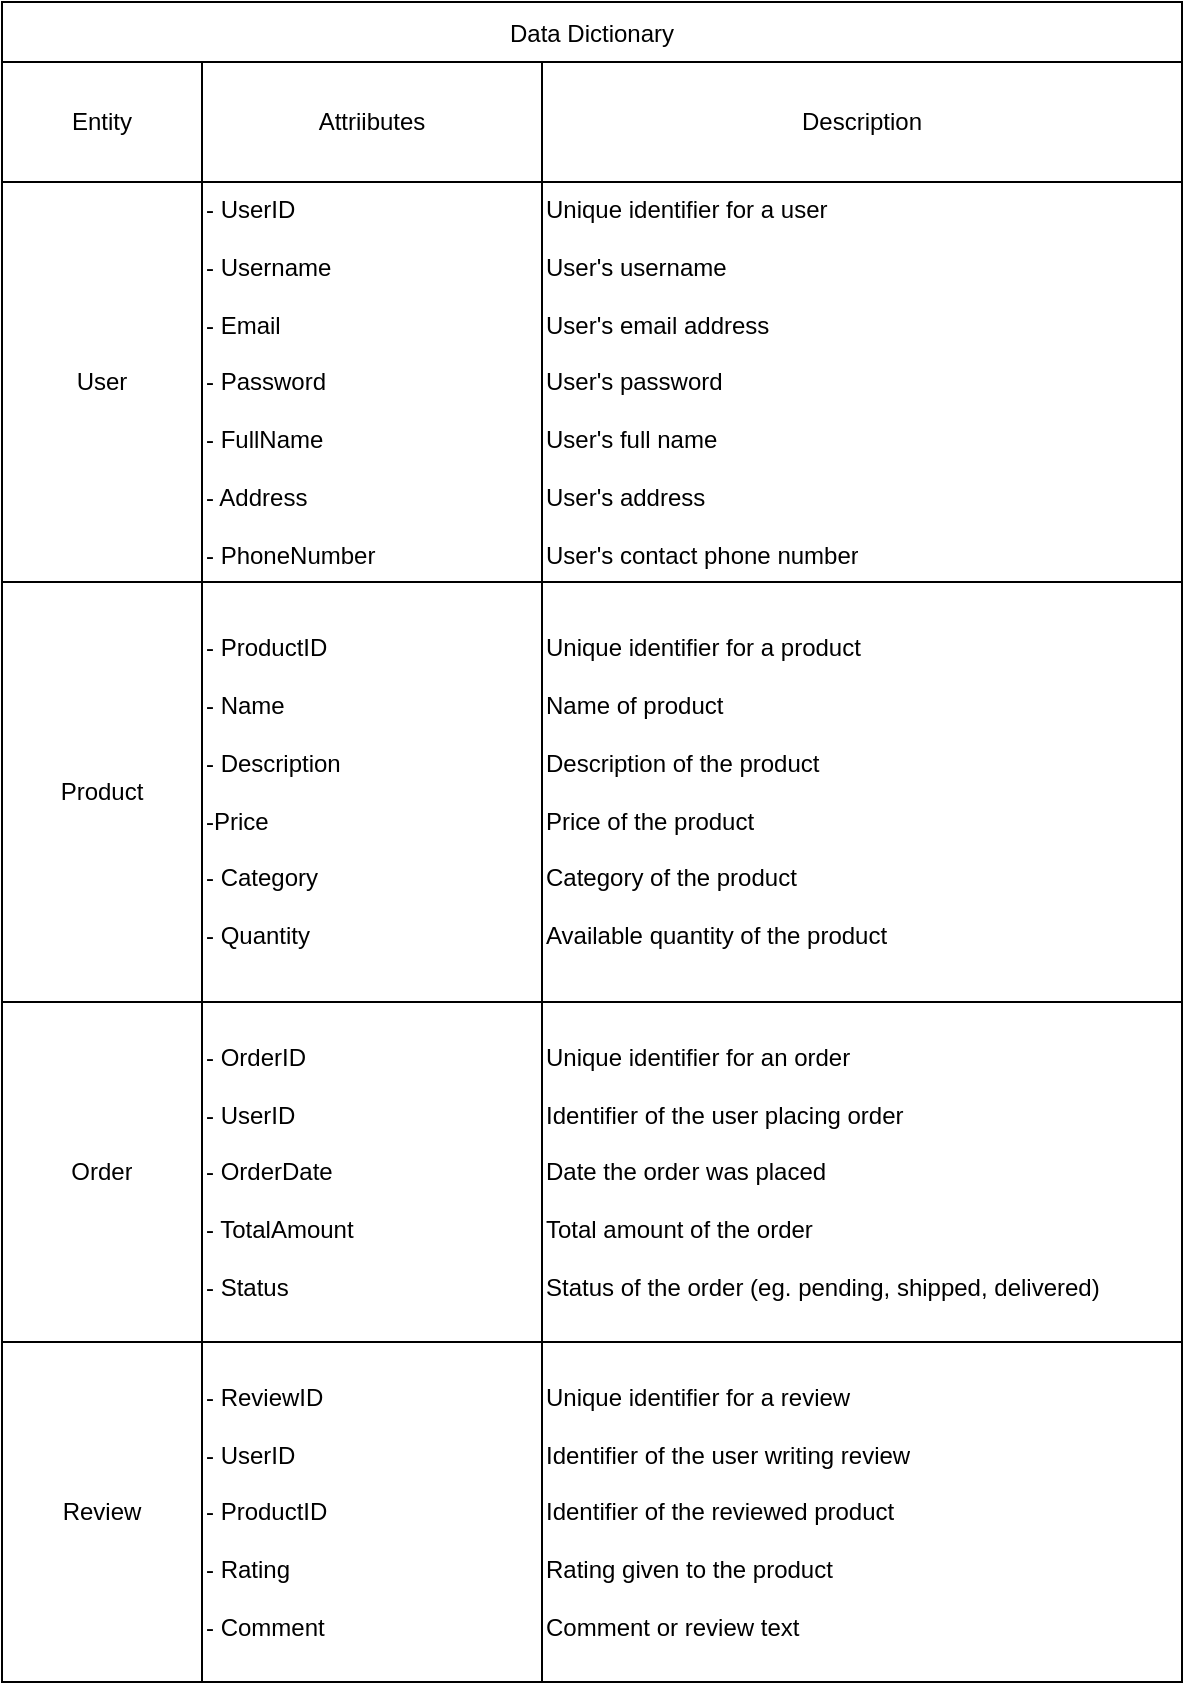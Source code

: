<mxfile><diagram id="QM_PpAa6MCE-IDyK2JF3" name="Page-1"><mxGraphModel dx="832" dy="518" grid="1" gridSize="10" guides="1" tooltips="1" connect="1" arrows="1" fold="1" page="1" pageScale="1" pageWidth="850" pageHeight="1100" math="0" shadow="0"><root><mxCell id="0"/><mxCell id="1" parent="0"/><mxCell id="66" value="Data Dictionary" style="shape=table;startSize=30;container=1;collapsible=0;childLayout=tableLayout;" parent="1" vertex="1"><mxGeometry x="20" y="40" width="590" height="840" as="geometry"/></mxCell><mxCell id="67" value="" style="shape=tableRow;horizontal=0;startSize=0;swimlaneHead=0;swimlaneBody=0;top=0;left=0;bottom=0;right=0;collapsible=0;dropTarget=0;fillColor=none;points=[[0,0.5],[1,0.5]];portConstraint=eastwest;" parent="66" vertex="1"><mxGeometry y="30" width="590" height="60" as="geometry"/></mxCell><mxCell id="68" value="Entity" style="shape=partialRectangle;html=1;whiteSpace=wrap;connectable=0;overflow=hidden;fillColor=none;top=0;left=0;bottom=0;right=0;pointerEvents=1;" parent="67" vertex="1"><mxGeometry width="100" height="60" as="geometry"><mxRectangle width="100" height="60" as="alternateBounds"/></mxGeometry></mxCell><mxCell id="69" value="Attriibutes" style="shape=partialRectangle;html=1;whiteSpace=wrap;connectable=0;overflow=hidden;fillColor=none;top=0;left=0;bottom=0;right=0;pointerEvents=1;" parent="67" vertex="1"><mxGeometry x="100" width="170" height="60" as="geometry"><mxRectangle width="170" height="60" as="alternateBounds"/></mxGeometry></mxCell><mxCell id="70" value="&lt;div style=&quot;&quot;&gt;&lt;span style=&quot;background-color: initial;&quot;&gt;Description&lt;/span&gt;&lt;/div&gt;" style="shape=partialRectangle;html=1;whiteSpace=wrap;connectable=0;overflow=hidden;fillColor=none;top=0;left=0;bottom=0;right=0;pointerEvents=1;align=center;" parent="67" vertex="1"><mxGeometry x="270" width="320" height="60" as="geometry"><mxRectangle width="320" height="60" as="alternateBounds"/></mxGeometry></mxCell><mxCell id="71" value="" style="shape=tableRow;horizontal=0;startSize=0;swimlaneHead=0;swimlaneBody=0;top=0;left=0;bottom=0;right=0;collapsible=0;dropTarget=0;fillColor=none;points=[[0,0.5],[1,0.5]];portConstraint=eastwest;" parent="66" vertex="1"><mxGeometry y="90" width="590" height="200" as="geometry"/></mxCell><mxCell id="72" value="User" style="shape=partialRectangle;html=1;whiteSpace=wrap;connectable=0;overflow=hidden;fillColor=none;top=0;left=0;bottom=0;right=0;pointerEvents=1;" parent="71" vertex="1"><mxGeometry width="100" height="200" as="geometry"><mxRectangle width="100" height="200" as="alternateBounds"/></mxGeometry></mxCell><mxCell id="73" value="&lt;div style=&quot;&quot;&gt;&lt;span style=&quot;background-color: initial;&quot;&gt;- UserID&lt;/span&gt;&lt;/div&gt;&lt;div style=&quot;&quot;&gt;&lt;br&gt;&lt;/div&gt;&lt;div style=&quot;&quot;&gt;&lt;span style=&quot;background-color: initial;&quot;&gt;- Username&lt;/span&gt;&lt;/div&gt;&lt;div style=&quot;&quot;&gt;&lt;br&gt;&lt;/div&gt;&lt;div style=&quot;&quot;&gt;&lt;span style=&quot;background-color: initial;&quot;&gt;- Email&lt;/span&gt;&lt;/div&gt;&lt;div style=&quot;&quot;&gt;&lt;br&gt;&lt;/div&gt;&lt;div style=&quot;&quot;&gt;&lt;span style=&quot;background-color: initial;&quot;&gt;- Password&lt;/span&gt;&lt;/div&gt;&lt;div style=&quot;&quot;&gt;&lt;br&gt;&lt;/div&gt;&lt;div style=&quot;&quot;&gt;&lt;span style=&quot;background-color: initial;&quot;&gt;- FullName&lt;/span&gt;&lt;/div&gt;&lt;div style=&quot;&quot;&gt;&lt;br&gt;&lt;/div&gt;&lt;div style=&quot;&quot;&gt;&lt;span style=&quot;background-color: initial;&quot;&gt;- Address&lt;/span&gt;&lt;/div&gt;&lt;div style=&quot;&quot;&gt;&lt;br&gt;&lt;/div&gt;&lt;div style=&quot;&quot;&gt;&lt;span style=&quot;background-color: initial;&quot;&gt;- PhoneNumber&lt;/span&gt;&lt;/div&gt;" style="shape=partialRectangle;html=1;whiteSpace=wrap;connectable=0;overflow=hidden;fillColor=none;top=0;left=0;bottom=0;right=0;pointerEvents=1;align=left;" parent="71" vertex="1"><mxGeometry x="100" width="170" height="200" as="geometry"><mxRectangle width="170" height="200" as="alternateBounds"/></mxGeometry></mxCell><mxCell id="74" value="Unique identifier for a user&lt;br&gt;&lt;br&gt;User's username&lt;br&gt;&lt;br&gt;User's email address&lt;br&gt;&lt;br&gt;User's password&lt;br&gt;&lt;br&gt;User's full name&lt;br&gt;&lt;br&gt;User's address&lt;br&gt;&lt;br&gt;User's contact phone number" style="shape=partialRectangle;html=1;whiteSpace=wrap;connectable=0;overflow=hidden;fillColor=none;top=0;left=0;bottom=0;right=0;pointerEvents=1;align=left;" parent="71" vertex="1"><mxGeometry x="270" width="320" height="200" as="geometry"><mxRectangle width="320" height="200" as="alternateBounds"/></mxGeometry></mxCell><mxCell id="75" value="" style="shape=tableRow;horizontal=0;startSize=0;swimlaneHead=0;swimlaneBody=0;top=0;left=0;bottom=0;right=0;collapsible=0;dropTarget=0;fillColor=none;points=[[0,0.5],[1,0.5]];portConstraint=eastwest;" parent="66" vertex="1"><mxGeometry y="290" width="590" height="210" as="geometry"/></mxCell><mxCell id="76" value="Product" style="shape=partialRectangle;html=1;whiteSpace=wrap;connectable=0;overflow=hidden;fillColor=none;top=0;left=0;bottom=0;right=0;pointerEvents=1;" parent="75" vertex="1"><mxGeometry width="100" height="210" as="geometry"><mxRectangle width="100" height="210" as="alternateBounds"/></mxGeometry></mxCell><mxCell id="77" value="- ProductID&lt;br&gt;&lt;br&gt;- Name&lt;br&gt;&lt;br&gt;- Description&lt;br&gt;&lt;br&gt;-Price&lt;br&gt;&lt;br&gt;- Category&lt;br&gt;&lt;br&gt;- Quantity" style="shape=partialRectangle;html=1;whiteSpace=wrap;connectable=0;overflow=hidden;fillColor=none;top=0;left=0;bottom=0;right=0;pointerEvents=1;align=left;" parent="75" vertex="1"><mxGeometry x="100" width="170" height="210" as="geometry"><mxRectangle width="170" height="210" as="alternateBounds"/></mxGeometry></mxCell><mxCell id="78" value="&lt;span style=&quot;&quot;&gt;Unique identifier for a product&lt;/span&gt;&lt;br style=&quot;&quot;&gt;&lt;br style=&quot;&quot;&gt;Name of product&lt;br style=&quot;&quot;&gt;&lt;br style=&quot;&quot;&gt;Description of the product&amp;nbsp;&lt;br style=&quot;&quot;&gt;&lt;br style=&quot;&quot;&gt;Price of the product&lt;br style=&quot;&quot;&gt;&lt;br style=&quot;&quot;&gt;Category of the product&lt;br&gt;&lt;br style=&quot;&quot;&gt;Available quantity of the product" style="shape=partialRectangle;html=1;whiteSpace=wrap;connectable=0;overflow=hidden;fillColor=none;top=0;left=0;bottom=0;right=0;pointerEvents=1;align=left;" parent="75" vertex="1"><mxGeometry x="270" width="320" height="210" as="geometry"><mxRectangle width="320" height="210" as="alternateBounds"/></mxGeometry></mxCell><mxCell id="79" value="" style="shape=tableRow;horizontal=0;startSize=0;swimlaneHead=0;swimlaneBody=0;top=0;left=0;bottom=0;right=0;collapsible=0;dropTarget=0;fillColor=none;points=[[0,0.5],[1,0.5]];portConstraint=eastwest;" parent="66" vertex="1"><mxGeometry y="500" width="590" height="170" as="geometry"/></mxCell><mxCell id="80" value="Order" style="shape=partialRectangle;html=1;whiteSpace=wrap;connectable=0;overflow=hidden;fillColor=none;top=0;left=0;bottom=0;right=0;pointerEvents=1;" parent="79" vertex="1"><mxGeometry width="100" height="170" as="geometry"><mxRectangle width="100" height="170" as="alternateBounds"/></mxGeometry></mxCell><mxCell id="81" value="- OrderID&lt;br&gt;&lt;br&gt;- UserID&lt;br&gt;&lt;br&gt;- OrderDate&lt;br&gt;&lt;br&gt;- TotalAmount&lt;br&gt;&lt;br&gt;- Status" style="shape=partialRectangle;html=1;whiteSpace=wrap;connectable=0;overflow=hidden;fillColor=none;top=0;left=0;bottom=0;right=0;pointerEvents=1;align=left;" parent="79" vertex="1"><mxGeometry x="100" width="170" height="170" as="geometry"><mxRectangle width="170" height="170" as="alternateBounds"/></mxGeometry></mxCell><mxCell id="82" value="Unique identifier for an order&lt;br&gt;&lt;br&gt;Identifier of the user placing order&lt;br&gt;&lt;br&gt;Date the order was placed&lt;br&gt;&lt;br&gt;Total amount of the order&lt;br&gt;&lt;br&gt;Status of the order (eg. pending, shipped, delivered)" style="shape=partialRectangle;html=1;whiteSpace=wrap;connectable=0;overflow=hidden;fillColor=none;top=0;left=0;bottom=0;right=0;pointerEvents=1;align=left;" parent="79" vertex="1"><mxGeometry x="270" width="320" height="170" as="geometry"><mxRectangle width="320" height="170" as="alternateBounds"/></mxGeometry></mxCell><mxCell id="83" value="" style="shape=tableRow;horizontal=0;startSize=0;swimlaneHead=0;swimlaneBody=0;top=0;left=0;bottom=0;right=0;collapsible=0;dropTarget=0;fillColor=none;points=[[0,0.5],[1,0.5]];portConstraint=eastwest;" parent="66" vertex="1"><mxGeometry y="670" width="590" height="170" as="geometry"/></mxCell><mxCell id="84" value="Review" style="shape=partialRectangle;html=1;whiteSpace=wrap;connectable=0;overflow=hidden;fillColor=none;top=0;left=0;bottom=0;right=0;pointerEvents=1;" parent="83" vertex="1"><mxGeometry width="100" height="170" as="geometry"><mxRectangle width="100" height="170" as="alternateBounds"/></mxGeometry></mxCell><mxCell id="85" value="- ReviewID&lt;br&gt;&lt;br&gt;- UserID&amp;nbsp;&lt;br&gt;&lt;br&gt;- ProductID&lt;br&gt;&lt;br&gt;- Rating&lt;br&gt;&lt;br&gt;- Comment" style="shape=partialRectangle;html=1;whiteSpace=wrap;connectable=0;overflow=hidden;fillColor=none;top=0;left=0;bottom=0;right=0;pointerEvents=1;align=left;" parent="83" vertex="1"><mxGeometry x="100" width="170" height="170" as="geometry"><mxRectangle width="170" height="170" as="alternateBounds"/></mxGeometry></mxCell><mxCell id="86" value="Unique identifier for a review&lt;br&gt;&lt;br&gt;Identifier of the user writing review&lt;br&gt;&lt;br&gt;Identifier of the reviewed product&lt;br&gt;&lt;br&gt;Rating given to the product&lt;br&gt;&lt;br&gt;Comment or review text" style="shape=partialRectangle;html=1;whiteSpace=wrap;connectable=0;overflow=hidden;fillColor=none;top=0;left=0;bottom=0;right=0;pointerEvents=1;align=left;" parent="83" vertex="1"><mxGeometry x="270" width="320" height="170" as="geometry"><mxRectangle width="320" height="170" as="alternateBounds"/></mxGeometry></mxCell></root></mxGraphModel></diagram></mxfile>